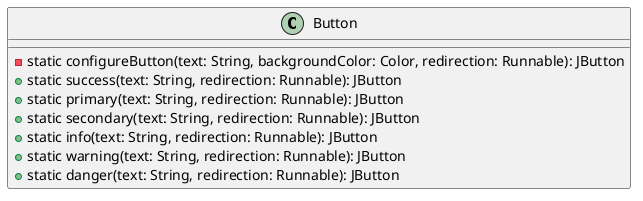 @startuml

class Button {
    - static configureButton(text: String, backgroundColor: Color, redirection: Runnable): JButton
    + static success(text: String, redirection: Runnable): JButton
    + static primary(text: String, redirection: Runnable): JButton
    + static secondary(text: String, redirection: Runnable): JButton
    + static info(text: String, redirection: Runnable): JButton
    + static warning(text: String, redirection: Runnable): JButton
    + static danger(text: String, redirection: Runnable): JButton
}

@enduml